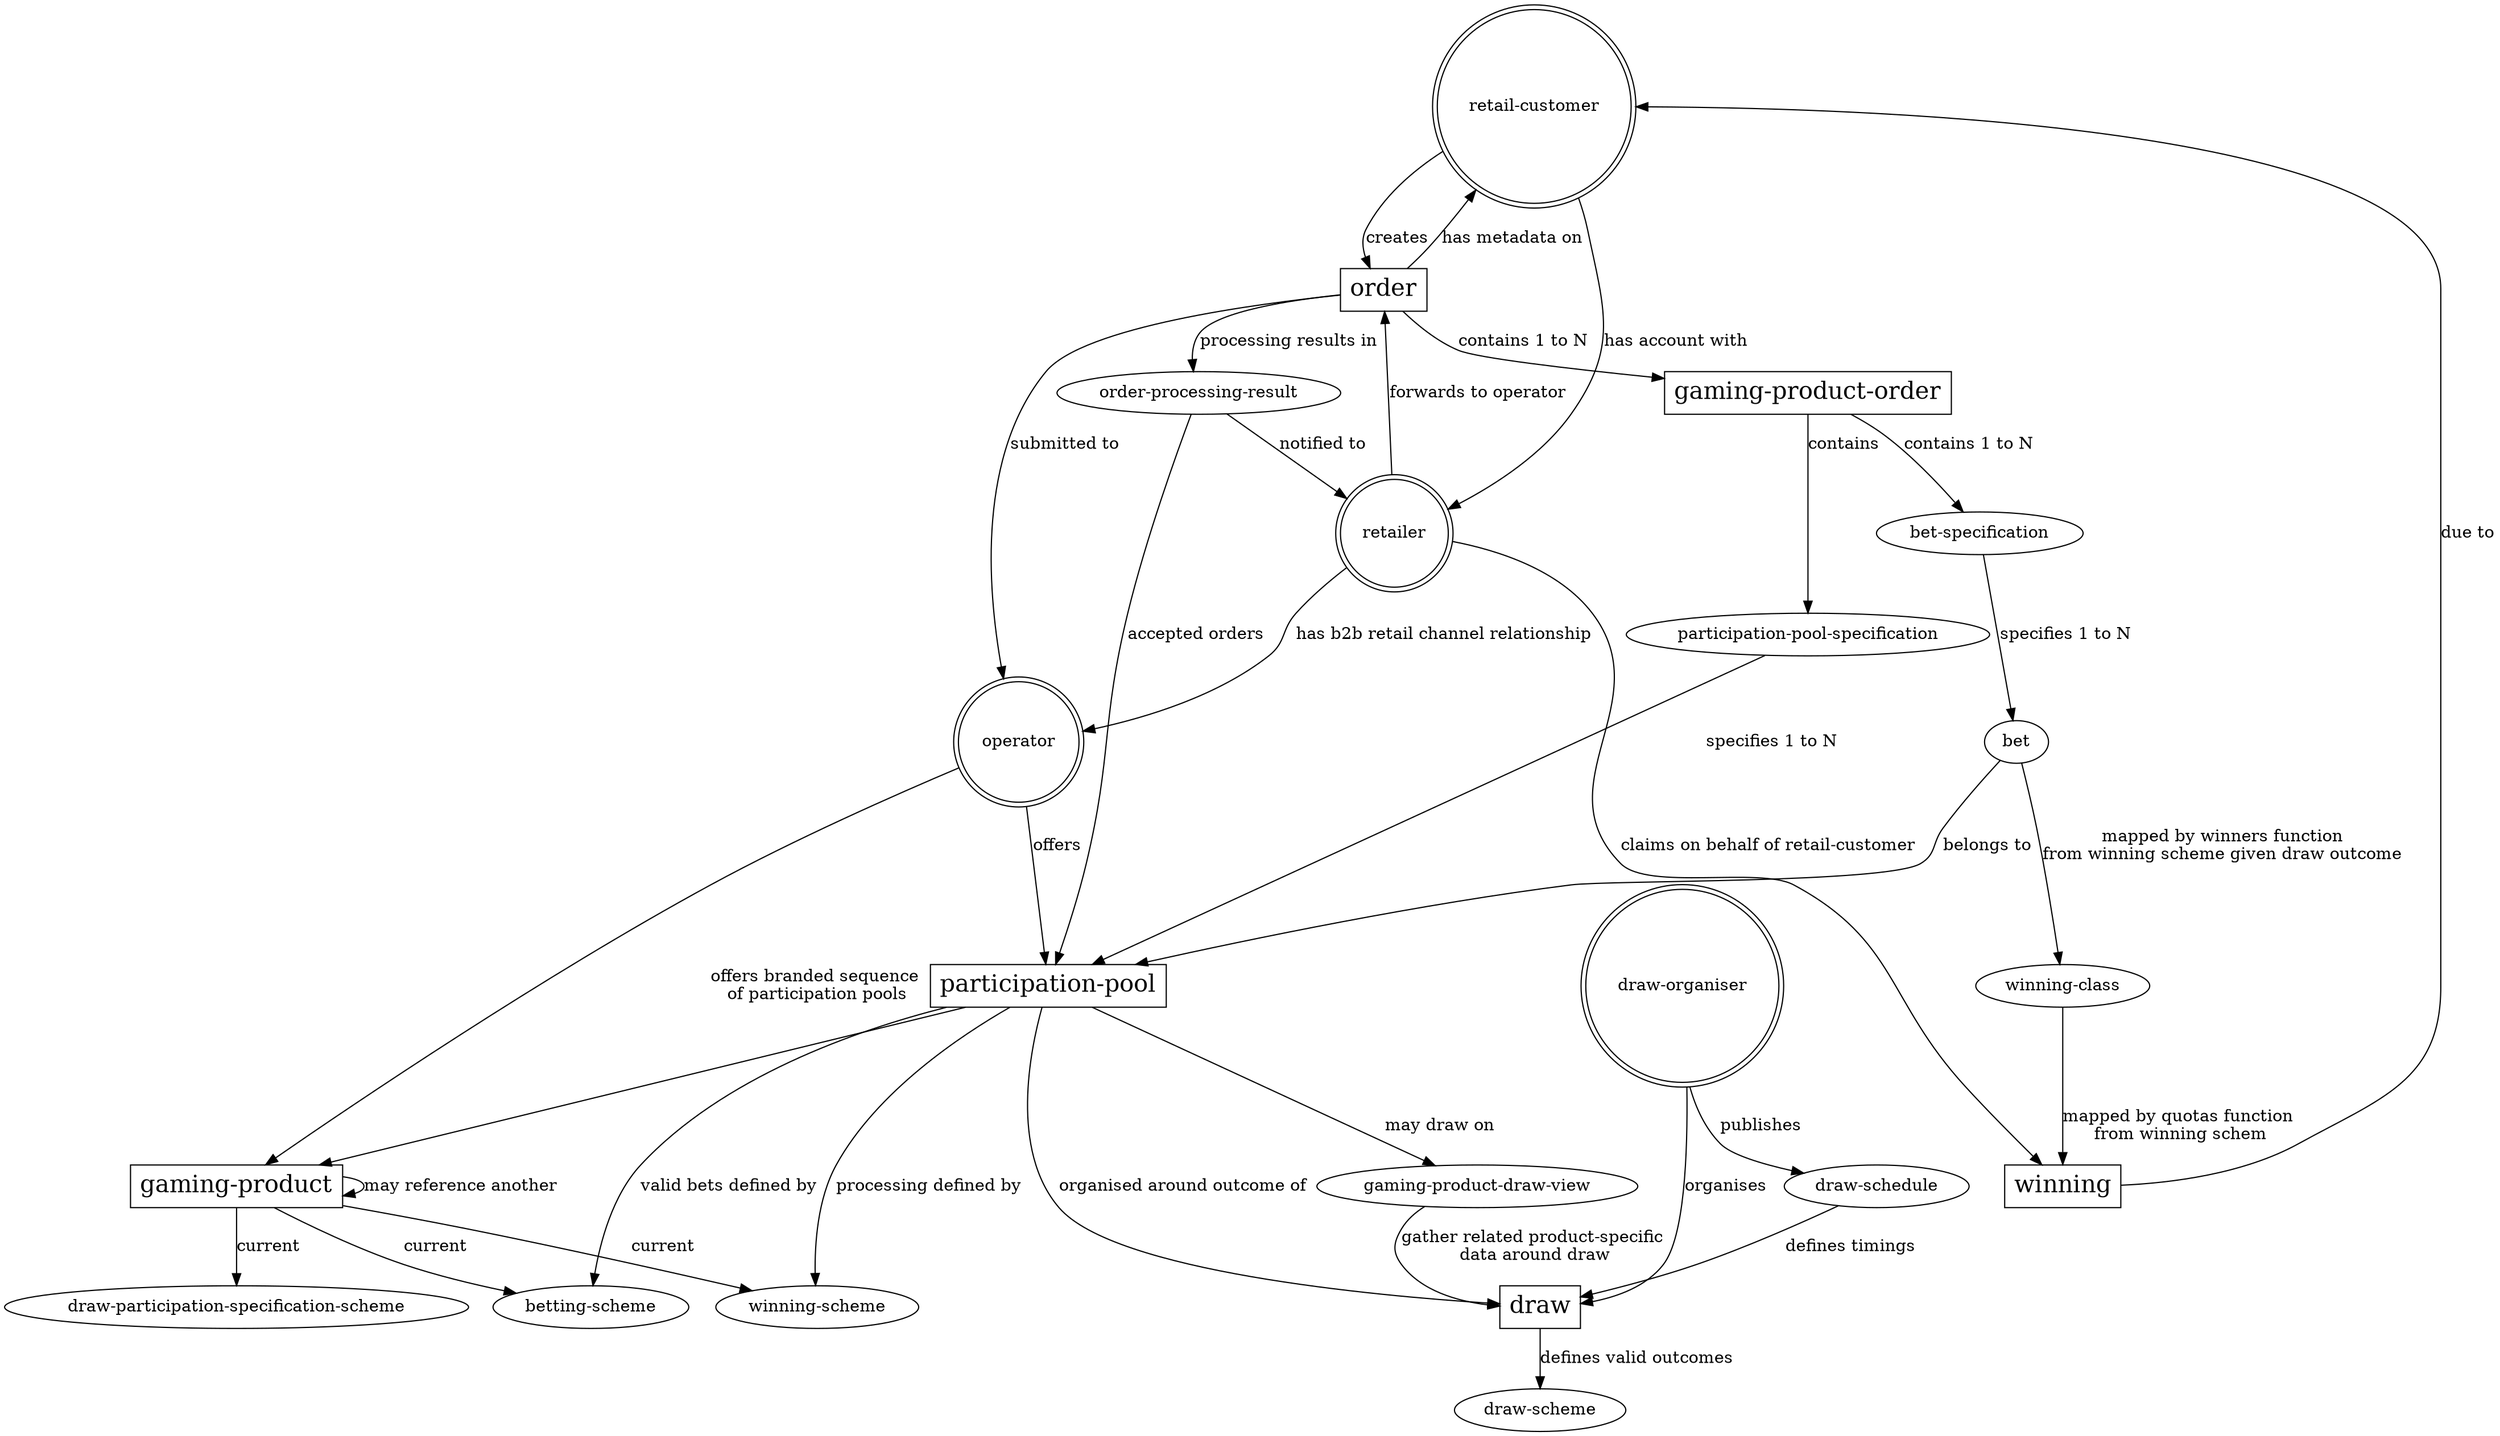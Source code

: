 digraph lotteries {
    retail_customer[label="retail-customer",shape="doublecircle"];
    gaming_product_order[label="gaming-product-order", shape="box", fontsize="20"];
    participation_pool[label="participation-pool", shape=box, fontsize="20"];
    gaming_product[label="gaming-product",shape="box", fontsize="20"];
    betting_scheme[label="betting-scheme"];
    draw_participation_specification_scheme[label="draw-participation-specification-scheme"];
    winning_scheme[label="winning-scheme"];
    draw_schedule[label="draw-schedule"];
    draw_organiser[label="draw-organiser"];
    draw_scheme[label="draw-scheme"];
    bet_specification[label="bet-specification"];
    participation_pool_specification[label="participation-pool-specification"];
    winning_class[label="winning-class"];
    gaming_product_draw_view[label="gaming-product-draw-view"]; 
    order_processing_result[label="order-processing-result"];
    order[shape=box, fontsize="20"];
    winning[shape=box,fontsize="20"];
    draw[shape=box, fontsize="20"];
    retailer[shape="doublecircle"];
    operator[shape="doublecircle"];
    draw_organiser[shape="doublecircle"];

 
    retail_customer -> retailer[label="has account with"];
    retail_customer -> order[label="creates"];
    retailer -> order[label="forwards to operator"];
    
    retailer -> operator[label="has b2b retail channel relationship"]
    
    order -> gaming_product_order[label="contains 1 to N"];
    order -> retail_customer[label="has metadata on"];
    gaming_product_order -> bet_specification[label="contains 1 to N"];
    gaming_product_order -> participation_pool_specification[label="contains"];
    
    order -> operator[label="submitted to"];
    order -> order_processing_result[label="processing results in"];
    order_processing_result -> participation_pool[label="accepted orders"];
    order_processing_result -> retailer[label="notified to"];
    
    participation_pool_specification -> participation_pool[label="specifies 1 to N"];
    
    bet_specification -> bet[label="specifies 1 to N"];
    bet -> participation_pool[label="belongs to"];
    
    bet -> winning_class[label="mapped by winners function\nfrom winning scheme given draw outcome"];
    winning_class -> winning[label="mapped by quotas function\n from winning schem"];
    
    retailer -> winning[label="claims on behalf of retail-customer"];
    winning -> retail_customer[label="due to"];
    
    operator -> participation_pool[label="offers"];
    operator -> gaming_product[label="offers branded sequence\n of participation pools"];
    
    gaming_product -> betting_scheme[label="current"];
    gaming_product -> draw_participation_specification_scheme[label="current"];
    gaming_product -> winning_scheme[label="current"];
    gaming_product -> gaming_product[label="may reference another"];

    
    participation_pool -> draw[label="organised around outcome of"];
    participation_pool -> gaming_product;
    participation_pool -> betting_scheme[label="valid bets defined by"];
    participation_pool -> winning_scheme[label="processing defined by"];
    participation_pool -> gaming_product_draw_view[label="may draw on"];
    
    gaming_product_draw_view -> draw[label="gather related product-specific\n data around draw"];
    
    draw -> draw_scheme[label="defines valid outcomes"];
    
    draw_schedule -> draw[label="defines timings"];
    draw_organiser -> draw[label="organises"];
    draw_organiser -> draw_schedule[label="publishes"];
    
}
